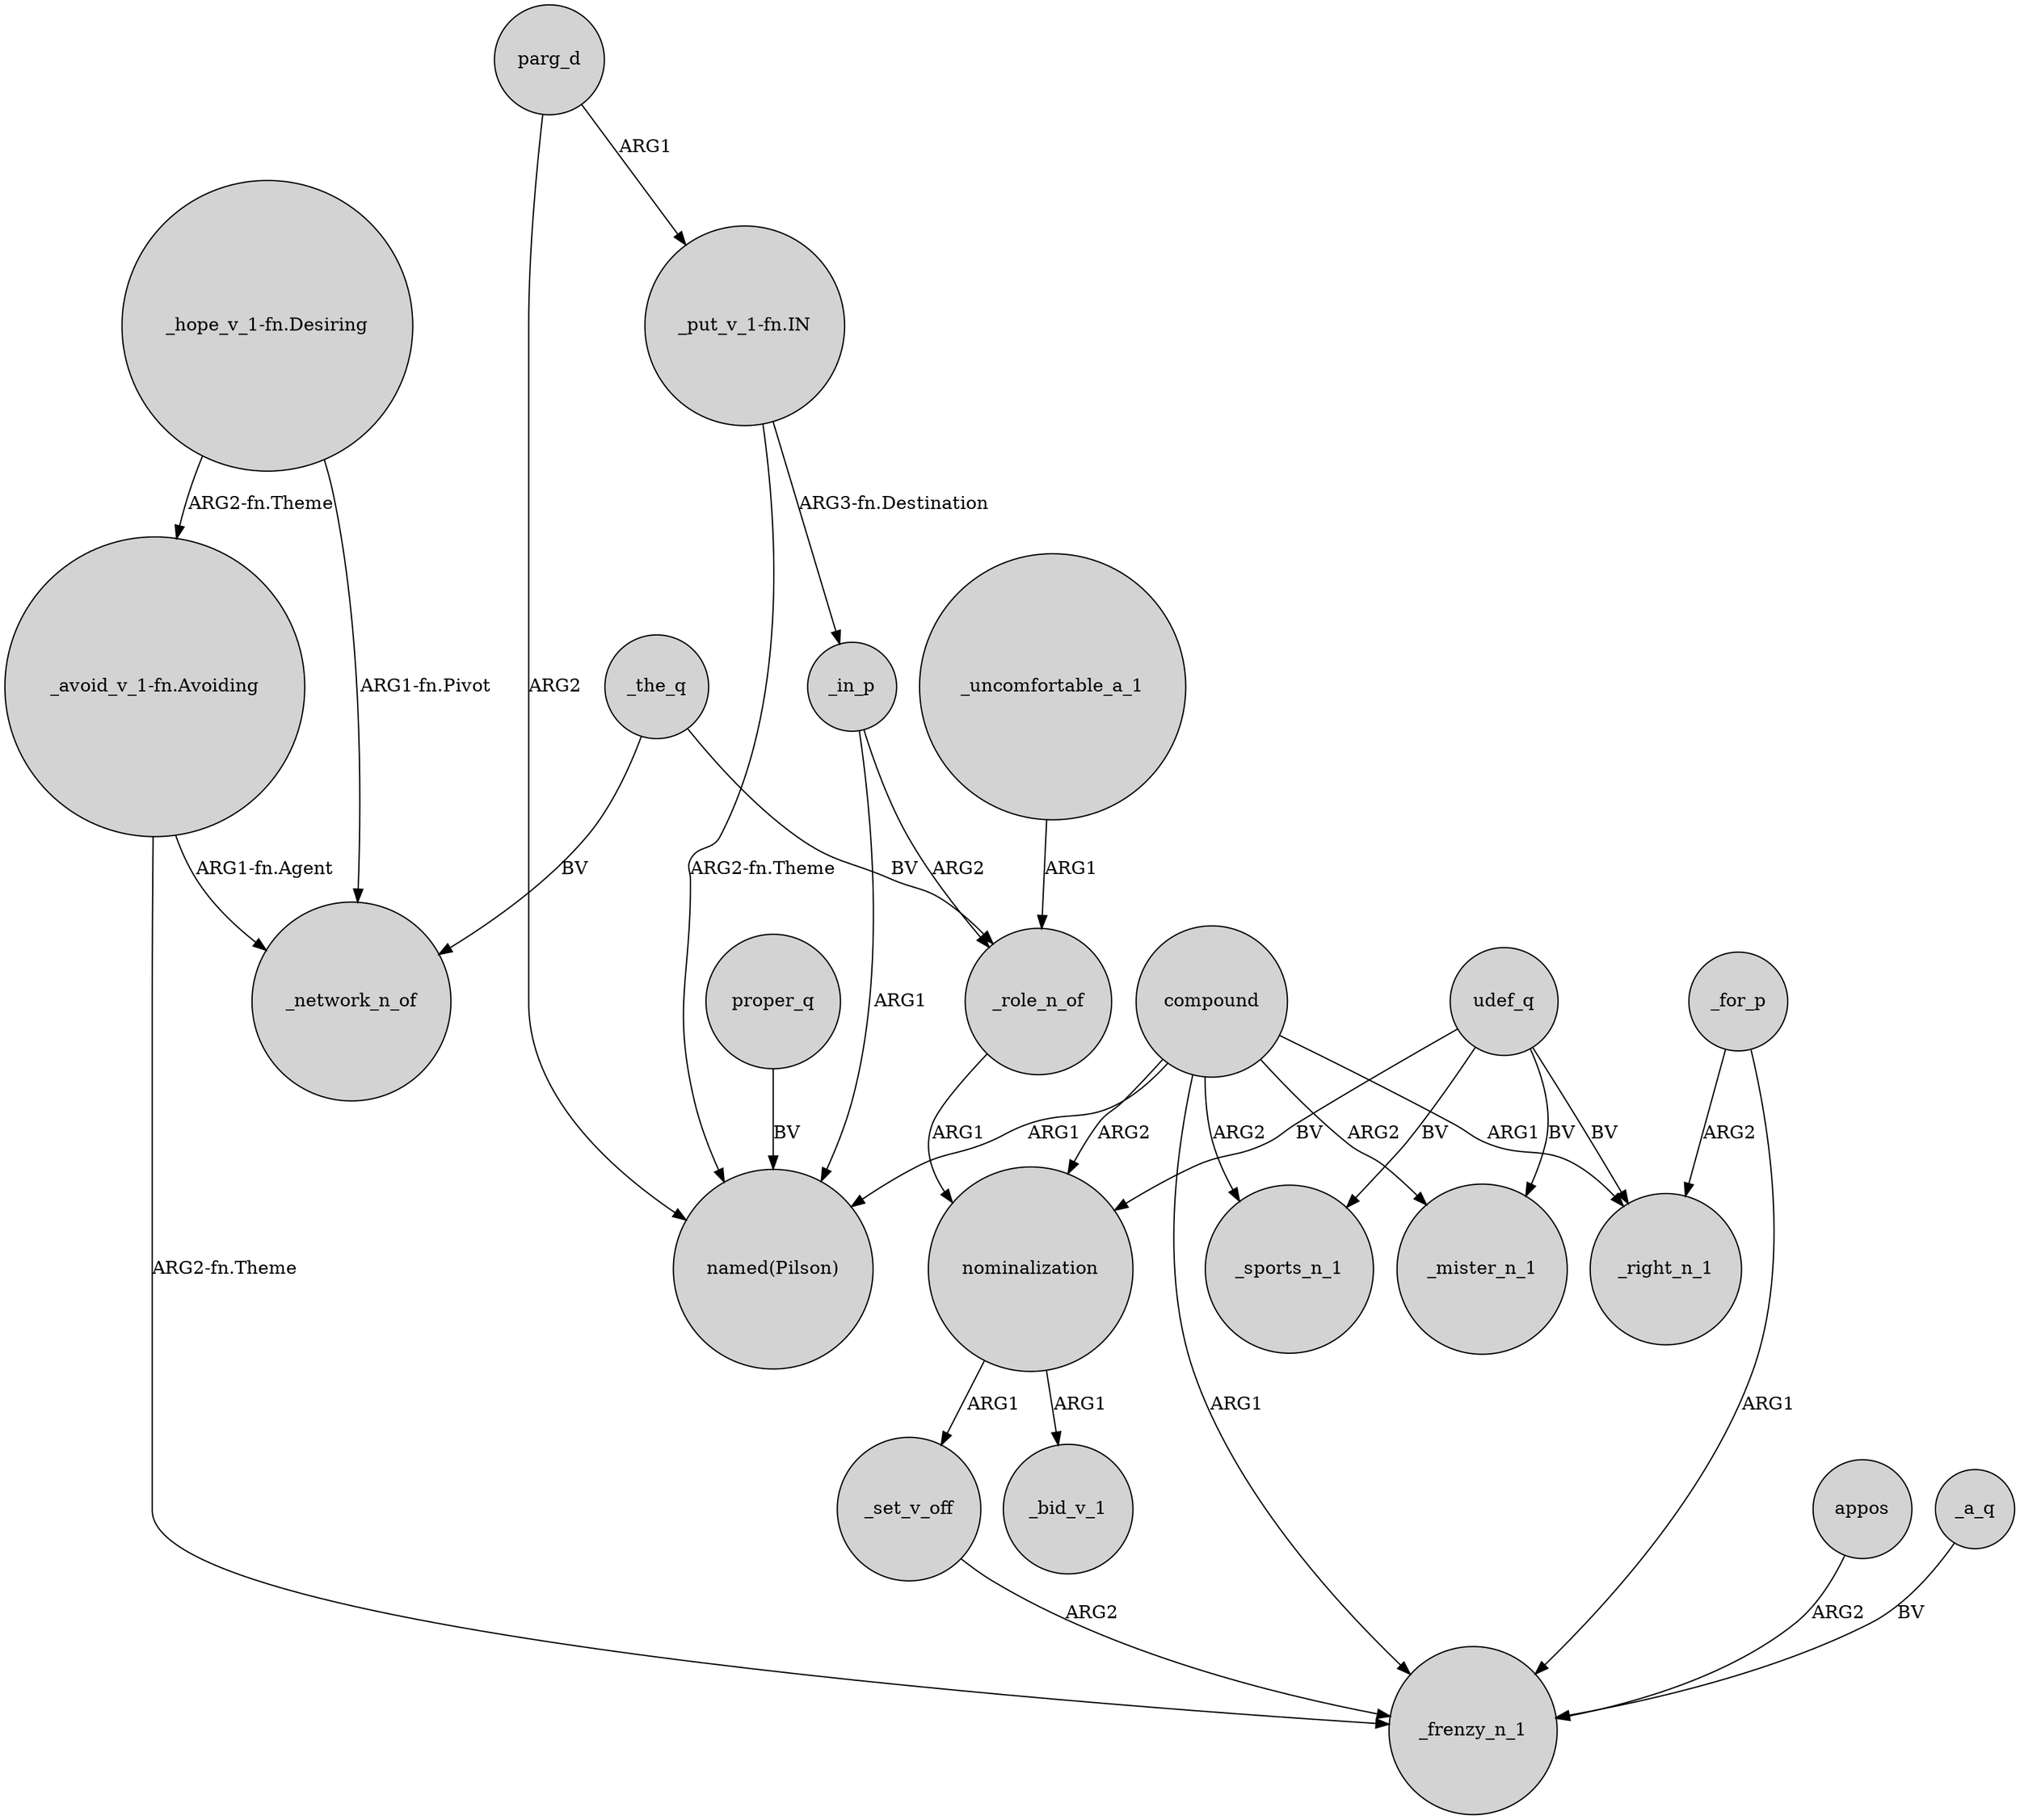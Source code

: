 digraph {
	node [shape=circle style=filled]
	"_hope_v_1-fn.Desiring" -> "_avoid_v_1-fn.Avoiding" [label="ARG2-fn.Theme"]
	"_avoid_v_1-fn.Avoiding" -> _frenzy_n_1 [label="ARG2-fn.Theme"]
	parg_d -> "_put_v_1-fn.IN" [label=ARG1]
	nominalization -> _bid_v_1 [label=ARG1]
	_in_p -> _role_n_of [label=ARG2]
	compound -> _mister_n_1 [label=ARG2]
	_in_p -> "named(Pilson)" [label=ARG1]
	compound -> _frenzy_n_1 [label=ARG1]
	"_put_v_1-fn.IN" -> _in_p [label="ARG3-fn.Destination"]
	udef_q -> _mister_n_1 [label=BV]
	parg_d -> "named(Pilson)" [label=ARG2]
	nominalization -> _set_v_off [label=ARG1]
	_the_q -> _role_n_of [label=BV]
	compound -> nominalization [label=ARG2]
	_set_v_off -> _frenzy_n_1 [label=ARG2]
	_uncomfortable_a_1 -> _role_n_of [label=ARG1]
	_for_p -> _right_n_1 [label=ARG2]
	_for_p -> _frenzy_n_1 [label=ARG1]
	"_put_v_1-fn.IN" -> "named(Pilson)" [label="ARG2-fn.Theme"]
	_the_q -> _network_n_of [label=BV]
	_role_n_of -> nominalization [label=ARG1]
	compound -> "named(Pilson)" [label=ARG1]
	udef_q -> _right_n_1 [label=BV]
	appos -> _frenzy_n_1 [label=ARG2]
	udef_q -> nominalization [label=BV]
	proper_q -> "named(Pilson)" [label=BV]
	compound -> _sports_n_1 [label=ARG2]
	compound -> _right_n_1 [label=ARG1]
	"_hope_v_1-fn.Desiring" -> _network_n_of [label="ARG1-fn.Pivot"]
	_a_q -> _frenzy_n_1 [label=BV]
	"_avoid_v_1-fn.Avoiding" -> _network_n_of [label="ARG1-fn.Agent"]
	udef_q -> _sports_n_1 [label=BV]
}
